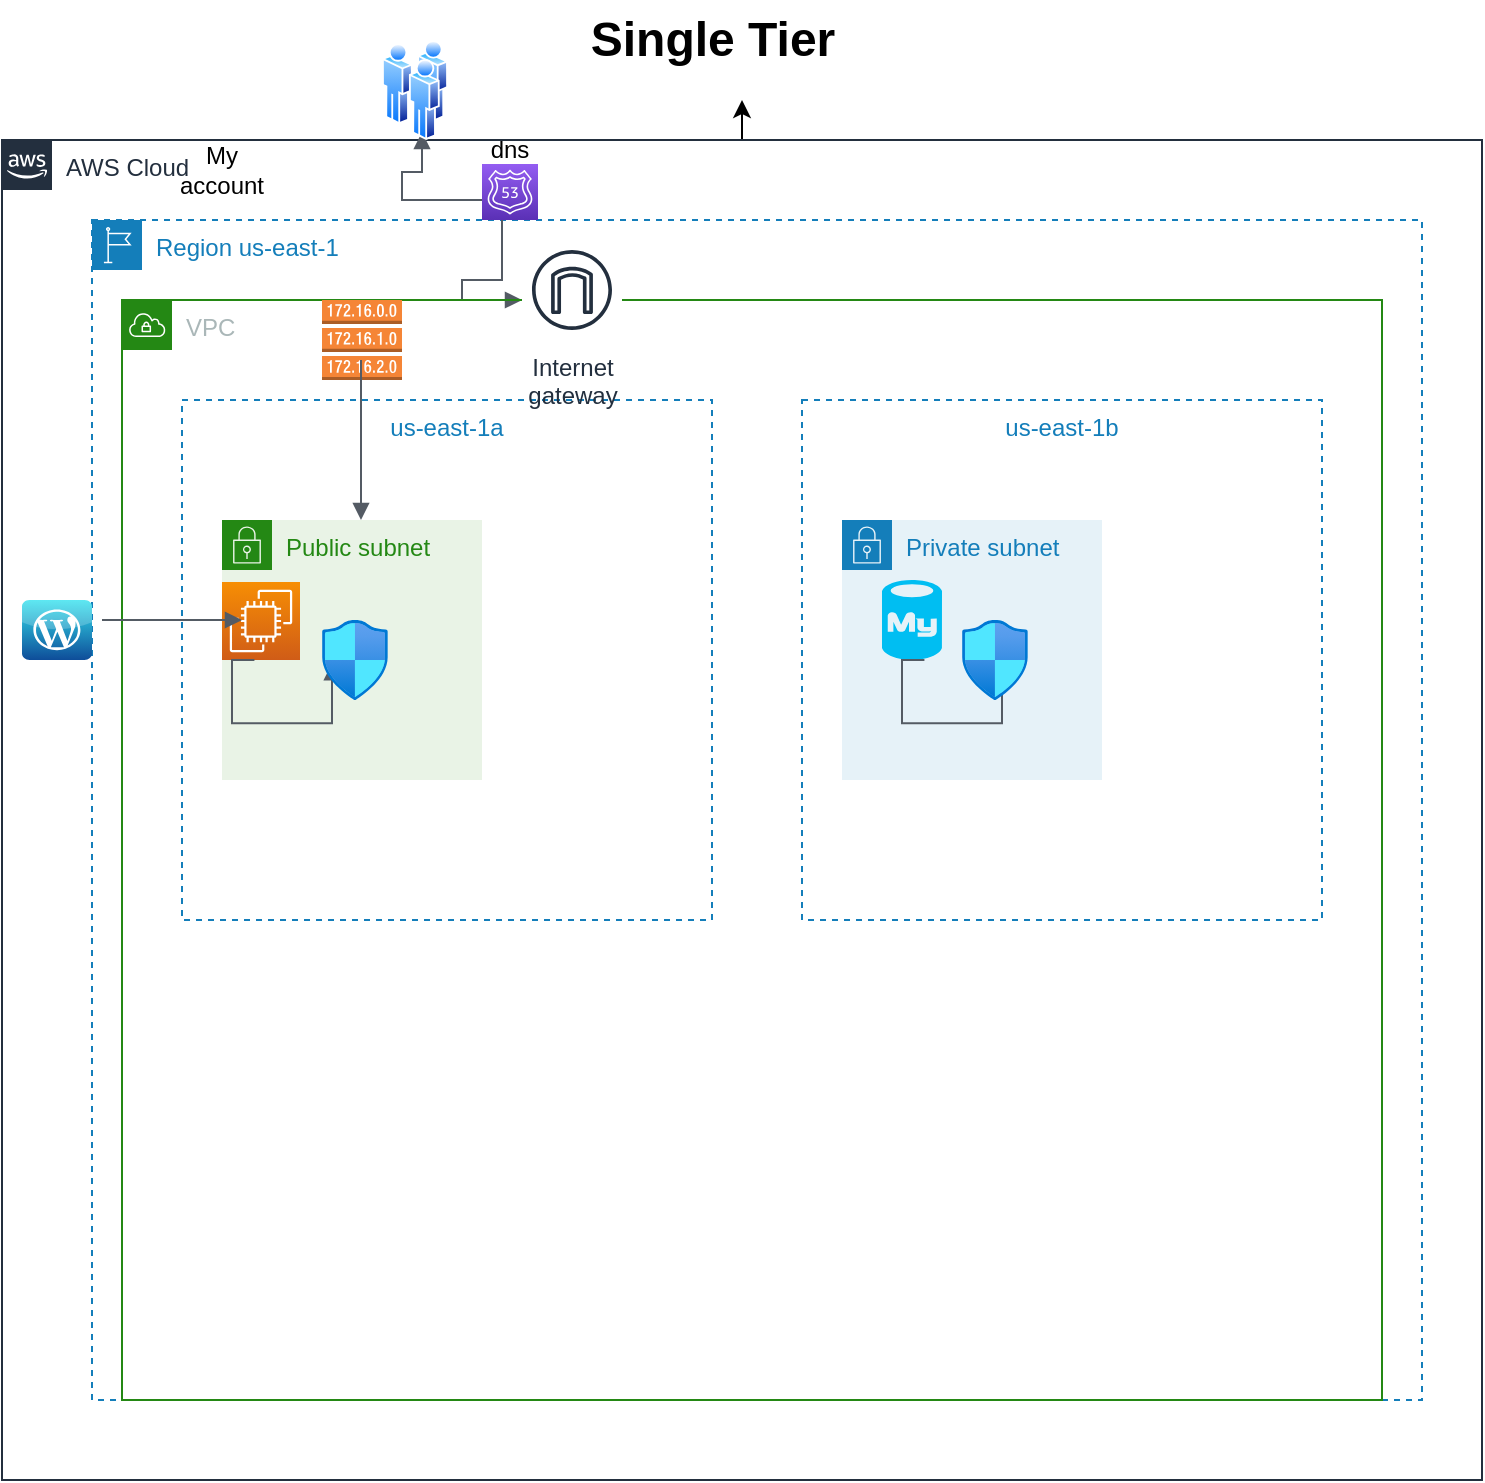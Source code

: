 <mxfile version="21.6.8" type="github">
  <diagram name="Page-1" id="56knVvjj2u2CIRRqfRTc">
    <mxGraphModel dx="1050" dy="1674" grid="1" gridSize="10" guides="1" tooltips="1" connect="1" arrows="1" fold="1" page="1" pageScale="1" pageWidth="850" pageHeight="1100" math="0" shadow="0">
      <root>
        <mxCell id="0" />
        <mxCell id="1" parent="0" />
        <mxCell id="UWBqWSYBu2Z39quqlVep-2" style="edgeStyle=orthogonalEdgeStyle;rounded=0;orthogonalLoop=1;jettySize=auto;html=1;exitX=0.5;exitY=0;exitDx=0;exitDy=0;" parent="1" source="UWBqWSYBu2Z39quqlVep-1" edge="1">
          <mxGeometry relative="1" as="geometry">
            <mxPoint x="440" y="40" as="targetPoint" />
          </mxGeometry>
        </mxCell>
        <mxCell id="UWBqWSYBu2Z39quqlVep-1" value="AWS Cloud" style="points=[[0,0],[0.25,0],[0.5,0],[0.75,0],[1,0],[1,0.25],[1,0.5],[1,0.75],[1,1],[0.75,1],[0.5,1],[0.25,1],[0,1],[0,0.75],[0,0.5],[0,0.25]];outlineConnect=0;gradientColor=none;html=1;whiteSpace=wrap;fontSize=12;fontStyle=0;container=1;pointerEvents=0;collapsible=0;recursiveResize=0;shape=mxgraph.aws4.group;grIcon=mxgraph.aws4.group_aws_cloud_alt;strokeColor=#232F3E;fillColor=none;verticalAlign=top;align=left;spacingLeft=30;fontColor=#232F3E;dashed=0;" parent="1" vertex="1">
          <mxGeometry x="70" y="60" width="740" height="670" as="geometry" />
        </mxCell>
        <mxCell id="UWBqWSYBu2Z39quqlVep-7" value="My account" style="text;html=1;strokeColor=none;fillColor=none;align=center;verticalAlign=middle;whiteSpace=wrap;rounded=0;" parent="UWBqWSYBu2Z39quqlVep-1" vertex="1">
          <mxGeometry x="100" width="20" height="30" as="geometry" />
        </mxCell>
        <mxCell id="UWBqWSYBu2Z39quqlVep-6" value="Region us-east-1" style="points=[[0,0],[0.25,0],[0.5,0],[0.75,0],[1,0],[1,0.25],[1,0.5],[1,0.75],[1,1],[0.75,1],[0.5,1],[0.25,1],[0,1],[0,0.75],[0,0.5],[0,0.25]];outlineConnect=0;gradientColor=none;html=1;whiteSpace=wrap;fontSize=12;fontStyle=0;container=1;pointerEvents=0;collapsible=0;recursiveResize=0;shape=mxgraph.aws4.group;grIcon=mxgraph.aws4.group_region;strokeColor=#147EBA;fillColor=none;verticalAlign=top;align=left;spacingLeft=30;fontColor=#147EBA;dashed=1;" parent="UWBqWSYBu2Z39quqlVep-1" vertex="1">
          <mxGeometry x="45" y="40" width="665" height="590" as="geometry" />
        </mxCell>
        <mxCell id="HdUqujcSjbwmHMOw8zNv-16" value="" style="edgeStyle=orthogonalEdgeStyle;html=1;endArrow=block;elbow=vertical;startArrow=block;startFill=1;endFill=1;strokeColor=#545B64;rounded=0;" edge="1" parent="UWBqWSYBu2Z39quqlVep-6" target="HdUqujcSjbwmHMOw8zNv-4">
          <mxGeometry width="100" relative="1" as="geometry">
            <mxPoint x="165" y="-44" as="sourcePoint" />
            <mxPoint x="185" y="16" as="targetPoint" />
            <Array as="points">
              <mxPoint x="165" y="-24" />
              <mxPoint x="155" y="-24" />
              <mxPoint x="155" y="-10" />
              <mxPoint x="205" y="-10" />
              <mxPoint x="205" y="30" />
              <mxPoint x="185" y="30" />
              <mxPoint x="185" y="40" />
            </Array>
          </mxGeometry>
        </mxCell>
        <mxCell id="HdUqujcSjbwmHMOw8zNv-6" value="" style="dashed=0;outlineConnect=0;html=1;align=center;labelPosition=center;verticalLabelPosition=bottom;verticalAlign=top;shape=mxgraph.webicons.wordpress_2;fillColor=#35E2EE;gradientColor=#0E4D99" vertex="1" parent="UWBqWSYBu2Z39quqlVep-1">
          <mxGeometry x="10" y="230" width="35" height="30" as="geometry" />
        </mxCell>
        <mxCell id="HdUqujcSjbwmHMOw8zNv-5" value="" style="sketch=0;points=[[0,0,0],[0.25,0,0],[0.5,0,0],[0.75,0,0],[1,0,0],[0,1,0],[0.25,1,0],[0.5,1,0],[0.75,1,0],[1,1,0],[0,0.25,0],[0,0.5,0],[0,0.75,0],[1,0.25,0],[1,0.5,0],[1,0.75,0]];outlineConnect=0;fontColor=#232F3E;gradientColor=#945DF2;gradientDirection=north;fillColor=#5A30B5;strokeColor=#ffffff;dashed=0;verticalLabelPosition=bottom;verticalAlign=top;align=center;html=1;fontSize=12;fontStyle=0;aspect=fixed;shape=mxgraph.aws4.resourceIcon;resIcon=mxgraph.aws4.route_53;" vertex="1" parent="UWBqWSYBu2Z39quqlVep-1">
          <mxGeometry x="240" y="12" width="28" height="28" as="geometry" />
        </mxCell>
        <mxCell id="HdUqujcSjbwmHMOw8zNv-9" value="dns" style="text;html=1;strokeColor=none;fillColor=none;align=center;verticalAlign=middle;whiteSpace=wrap;rounded=0;" vertex="1" parent="UWBqWSYBu2Z39quqlVep-1">
          <mxGeometry x="224" y="-10" width="60" height="30" as="geometry" />
        </mxCell>
        <mxCell id="UWBqWSYBu2Z39quqlVep-3" value="Single Tier" style="text;strokeColor=none;fillColor=none;html=1;fontSize=24;fontStyle=1;verticalAlign=middle;align=center;" parent="1" vertex="1">
          <mxGeometry x="375" y="-10" width="100" height="40" as="geometry" />
        </mxCell>
        <mxCell id="UWBqWSYBu2Z39quqlVep-9" value="VPC" style="points=[[0,0],[0.25,0],[0.5,0],[0.75,0],[1,0],[1,0.25],[1,0.5],[1,0.75],[1,1],[0.75,1],[0.5,1],[0.25,1],[0,1],[0,0.75],[0,0.5],[0,0.25]];outlineConnect=0;gradientColor=none;html=1;whiteSpace=wrap;fontSize=12;fontStyle=0;container=1;pointerEvents=0;collapsible=0;recursiveResize=0;shape=mxgraph.aws4.group;grIcon=mxgraph.aws4.group_vpc;strokeColor=#248814;fillColor=none;verticalAlign=top;align=left;spacingLeft=30;fontColor=#AAB7B8;dashed=0;" parent="1" vertex="1">
          <mxGeometry x="130" y="140" width="630" height="550" as="geometry" />
        </mxCell>
        <mxCell id="UWBqWSYBu2Z39quqlVep-11" value="us-east-1b" style="fillColor=none;strokeColor=#147EBA;dashed=1;verticalAlign=top;fontStyle=0;fontColor=#147EBA;whiteSpace=wrap;html=1;" parent="UWBqWSYBu2Z39quqlVep-9" vertex="1">
          <mxGeometry x="340" y="50" width="260" height="260" as="geometry" />
        </mxCell>
        <mxCell id="HdUqujcSjbwmHMOw8zNv-1" value="Private subnet" style="points=[[0,0],[0.25,0],[0.5,0],[0.75,0],[1,0],[1,0.25],[1,0.5],[1,0.75],[1,1],[0.75,1],[0.5,1],[0.25,1],[0,1],[0,0.75],[0,0.5],[0,0.25]];outlineConnect=0;gradientColor=none;html=1;whiteSpace=wrap;fontSize=12;fontStyle=0;container=1;pointerEvents=0;collapsible=0;recursiveResize=0;shape=mxgraph.aws4.group;grIcon=mxgraph.aws4.group_security_group;grStroke=0;strokeColor=#147EBA;fillColor=#E6F2F8;verticalAlign=top;align=left;spacingLeft=30;fontColor=#147EBA;dashed=0;" vertex="1" parent="UWBqWSYBu2Z39quqlVep-9">
          <mxGeometry x="360" y="110" width="130" height="130" as="geometry" />
        </mxCell>
        <mxCell id="HdUqujcSjbwmHMOw8zNv-17" value="" style="verticalLabelPosition=bottom;html=1;verticalAlign=top;align=center;strokeColor=none;fillColor=#00BEF2;shape=mxgraph.azure.mysql_database;" vertex="1" parent="HdUqujcSjbwmHMOw8zNv-1">
          <mxGeometry x="20" y="30" width="30" height="40" as="geometry" />
        </mxCell>
        <mxCell id="HdUqujcSjbwmHMOw8zNv-19" value="" style="edgeStyle=orthogonalEdgeStyle;html=1;endArrow=block;elbow=vertical;startArrow=none;endFill=1;strokeColor=#545B64;rounded=0;exitX=0.707;exitY=1.21;exitDx=0;exitDy=0;exitPerimeter=0;" edge="1" parent="HdUqujcSjbwmHMOw8zNv-1">
          <mxGeometry width="100" relative="1" as="geometry">
            <mxPoint x="41.21" y="70.0" as="sourcePoint" />
            <mxPoint x="80" y="71.6" as="targetPoint" />
            <Array as="points">
              <mxPoint x="30" y="69.6" />
              <mxPoint x="30" y="101.6" />
              <mxPoint x="80" y="101.6" />
            </Array>
          </mxGeometry>
        </mxCell>
        <mxCell id="HdUqujcSjbwmHMOw8zNv-2" value="Public subnet" style="points=[[0,0],[0.25,0],[0.5,0],[0.75,0],[1,0],[1,0.25],[1,0.5],[1,0.75],[1,1],[0.75,1],[0.5,1],[0.25,1],[0,1],[0,0.75],[0,0.5],[0,0.25]];outlineConnect=0;gradientColor=none;html=1;whiteSpace=wrap;fontSize=12;fontStyle=0;container=1;pointerEvents=0;collapsible=0;recursiveResize=0;shape=mxgraph.aws4.group;grIcon=mxgraph.aws4.group_security_group;grStroke=0;strokeColor=#248814;fillColor=#E9F3E6;verticalAlign=top;align=left;spacingLeft=30;fontColor=#248814;dashed=0;" vertex="1" parent="UWBqWSYBu2Z39quqlVep-9">
          <mxGeometry x="50" y="110" width="130" height="130" as="geometry" />
        </mxCell>
        <mxCell id="HdUqujcSjbwmHMOw8zNv-3" value="" style="sketch=0;points=[[0,0,0],[0.25,0,0],[0.5,0,0],[0.75,0,0],[1,0,0],[0,1,0],[0.25,1,0],[0.5,1,0],[0.75,1,0],[1,1,0],[0,0.25,0],[0,0.5,0],[0,0.75,0],[1,0.25,0],[1,0.5,0],[1,0.75,0]];outlineConnect=0;fontColor=#232F3E;gradientColor=#F78E04;gradientDirection=north;fillColor=#D05C17;strokeColor=#ffffff;dashed=0;verticalLabelPosition=bottom;verticalAlign=top;align=center;html=1;fontSize=12;fontStyle=0;aspect=fixed;shape=mxgraph.aws4.resourceIcon;resIcon=mxgraph.aws4.ec2;" vertex="1" parent="HdUqujcSjbwmHMOw8zNv-2">
          <mxGeometry y="31" width="39" height="39" as="geometry" />
        </mxCell>
        <mxCell id="HdUqujcSjbwmHMOw8zNv-20" value="" style="edgeStyle=orthogonalEdgeStyle;html=1;endArrow=block;elbow=vertical;startArrow=none;endFill=1;strokeColor=#545B64;rounded=0;exitX=0.707;exitY=1.21;exitDx=0;exitDy=0;exitPerimeter=0;" edge="1" parent="HdUqujcSjbwmHMOw8zNv-2">
          <mxGeometry width="100" relative="1" as="geometry">
            <mxPoint x="16.21" y="70.0" as="sourcePoint" />
            <mxPoint x="55" y="71.6" as="targetPoint" />
            <Array as="points">
              <mxPoint x="5" y="69.6" />
              <mxPoint x="5" y="101.6" />
              <mxPoint x="55" y="101.6" />
            </Array>
          </mxGeometry>
        </mxCell>
        <mxCell id="HdUqujcSjbwmHMOw8zNv-7" value="" style="edgeStyle=orthogonalEdgeStyle;html=1;endArrow=block;elbow=vertical;startArrow=none;endFill=1;strokeColor=#545B64;rounded=0;" edge="1" parent="UWBqWSYBu2Z39quqlVep-9">
          <mxGeometry width="100" relative="1" as="geometry">
            <mxPoint x="-10" y="160" as="sourcePoint" />
            <mxPoint x="60" y="160" as="targetPoint" />
          </mxGeometry>
        </mxCell>
        <mxCell id="HdUqujcSjbwmHMOw8zNv-8" value="" style="image;aspect=fixed;html=1;points=[];align=center;fontSize=12;image=img/lib/azure2/networking/Network_Security_Groups.svg;" vertex="1" parent="UWBqWSYBu2Z39quqlVep-9">
          <mxGeometry x="100" y="160" width="32.94" height="40" as="geometry" />
        </mxCell>
        <mxCell id="HdUqujcSjbwmHMOw8zNv-18" value="" style="image;aspect=fixed;html=1;points=[];align=center;fontSize=12;image=img/lib/azure2/networking/Network_Security_Groups.svg;" vertex="1" parent="UWBqWSYBu2Z39quqlVep-9">
          <mxGeometry x="420" y="160" width="32.94" height="40" as="geometry" />
        </mxCell>
        <mxCell id="HdUqujcSjbwmHMOw8zNv-21" value="" style="outlineConnect=0;dashed=0;verticalLabelPosition=bottom;verticalAlign=top;align=center;html=1;shape=mxgraph.aws3.route_table;fillColor=#F58536;gradientColor=none;" vertex="1" parent="UWBqWSYBu2Z39quqlVep-9">
          <mxGeometry x="100" width="40" height="40" as="geometry" />
        </mxCell>
        <mxCell id="HdUqujcSjbwmHMOw8zNv-22" value="" style="edgeStyle=orthogonalEdgeStyle;html=1;endArrow=block;elbow=vertical;startArrow=none;endFill=1;strokeColor=#545B64;rounded=0;" edge="1" parent="UWBqWSYBu2Z39quqlVep-9">
          <mxGeometry width="100" relative="1" as="geometry">
            <mxPoint x="119.5" y="80" as="sourcePoint" />
            <mxPoint x="119.5" y="110" as="targetPoint" />
            <Array as="points">
              <mxPoint x="119" y="30" />
            </Array>
          </mxGeometry>
        </mxCell>
        <mxCell id="UWBqWSYBu2Z39quqlVep-10" value="us-east-1a" style="fillColor=none;strokeColor=#147EBA;dashed=1;verticalAlign=top;fontStyle=0;fontColor=#147EBA;whiteSpace=wrap;html=1;" parent="UWBqWSYBu2Z39quqlVep-9" vertex="1">
          <mxGeometry x="30" y="50" width="265" height="260" as="geometry" />
        </mxCell>
        <mxCell id="HdUqujcSjbwmHMOw8zNv-10" value="" style="image;aspect=fixed;perimeter=ellipsePerimeter;html=1;align=center;shadow=0;dashed=0;spacingTop=3;image=img/lib/active_directory/users.svg;" vertex="1" parent="1">
          <mxGeometry x="260" y="10" width="33" height="50" as="geometry" />
        </mxCell>
        <mxCell id="HdUqujcSjbwmHMOw8zNv-4" value="Internet&#xa;gateway" style="sketch=0;outlineConnect=0;fontColor=#232F3E;gradientColor=none;strokeColor=#232F3E;fillColor=#ffffff;dashed=0;verticalLabelPosition=bottom;verticalAlign=top;align=center;html=1;fontSize=12;fontStyle=0;aspect=fixed;shape=mxgraph.aws4.resourceIcon;resIcon=mxgraph.aws4.internet_gateway;" vertex="1" parent="1">
          <mxGeometry x="330" y="110" width="50" height="50" as="geometry" />
        </mxCell>
      </root>
    </mxGraphModel>
  </diagram>
</mxfile>
